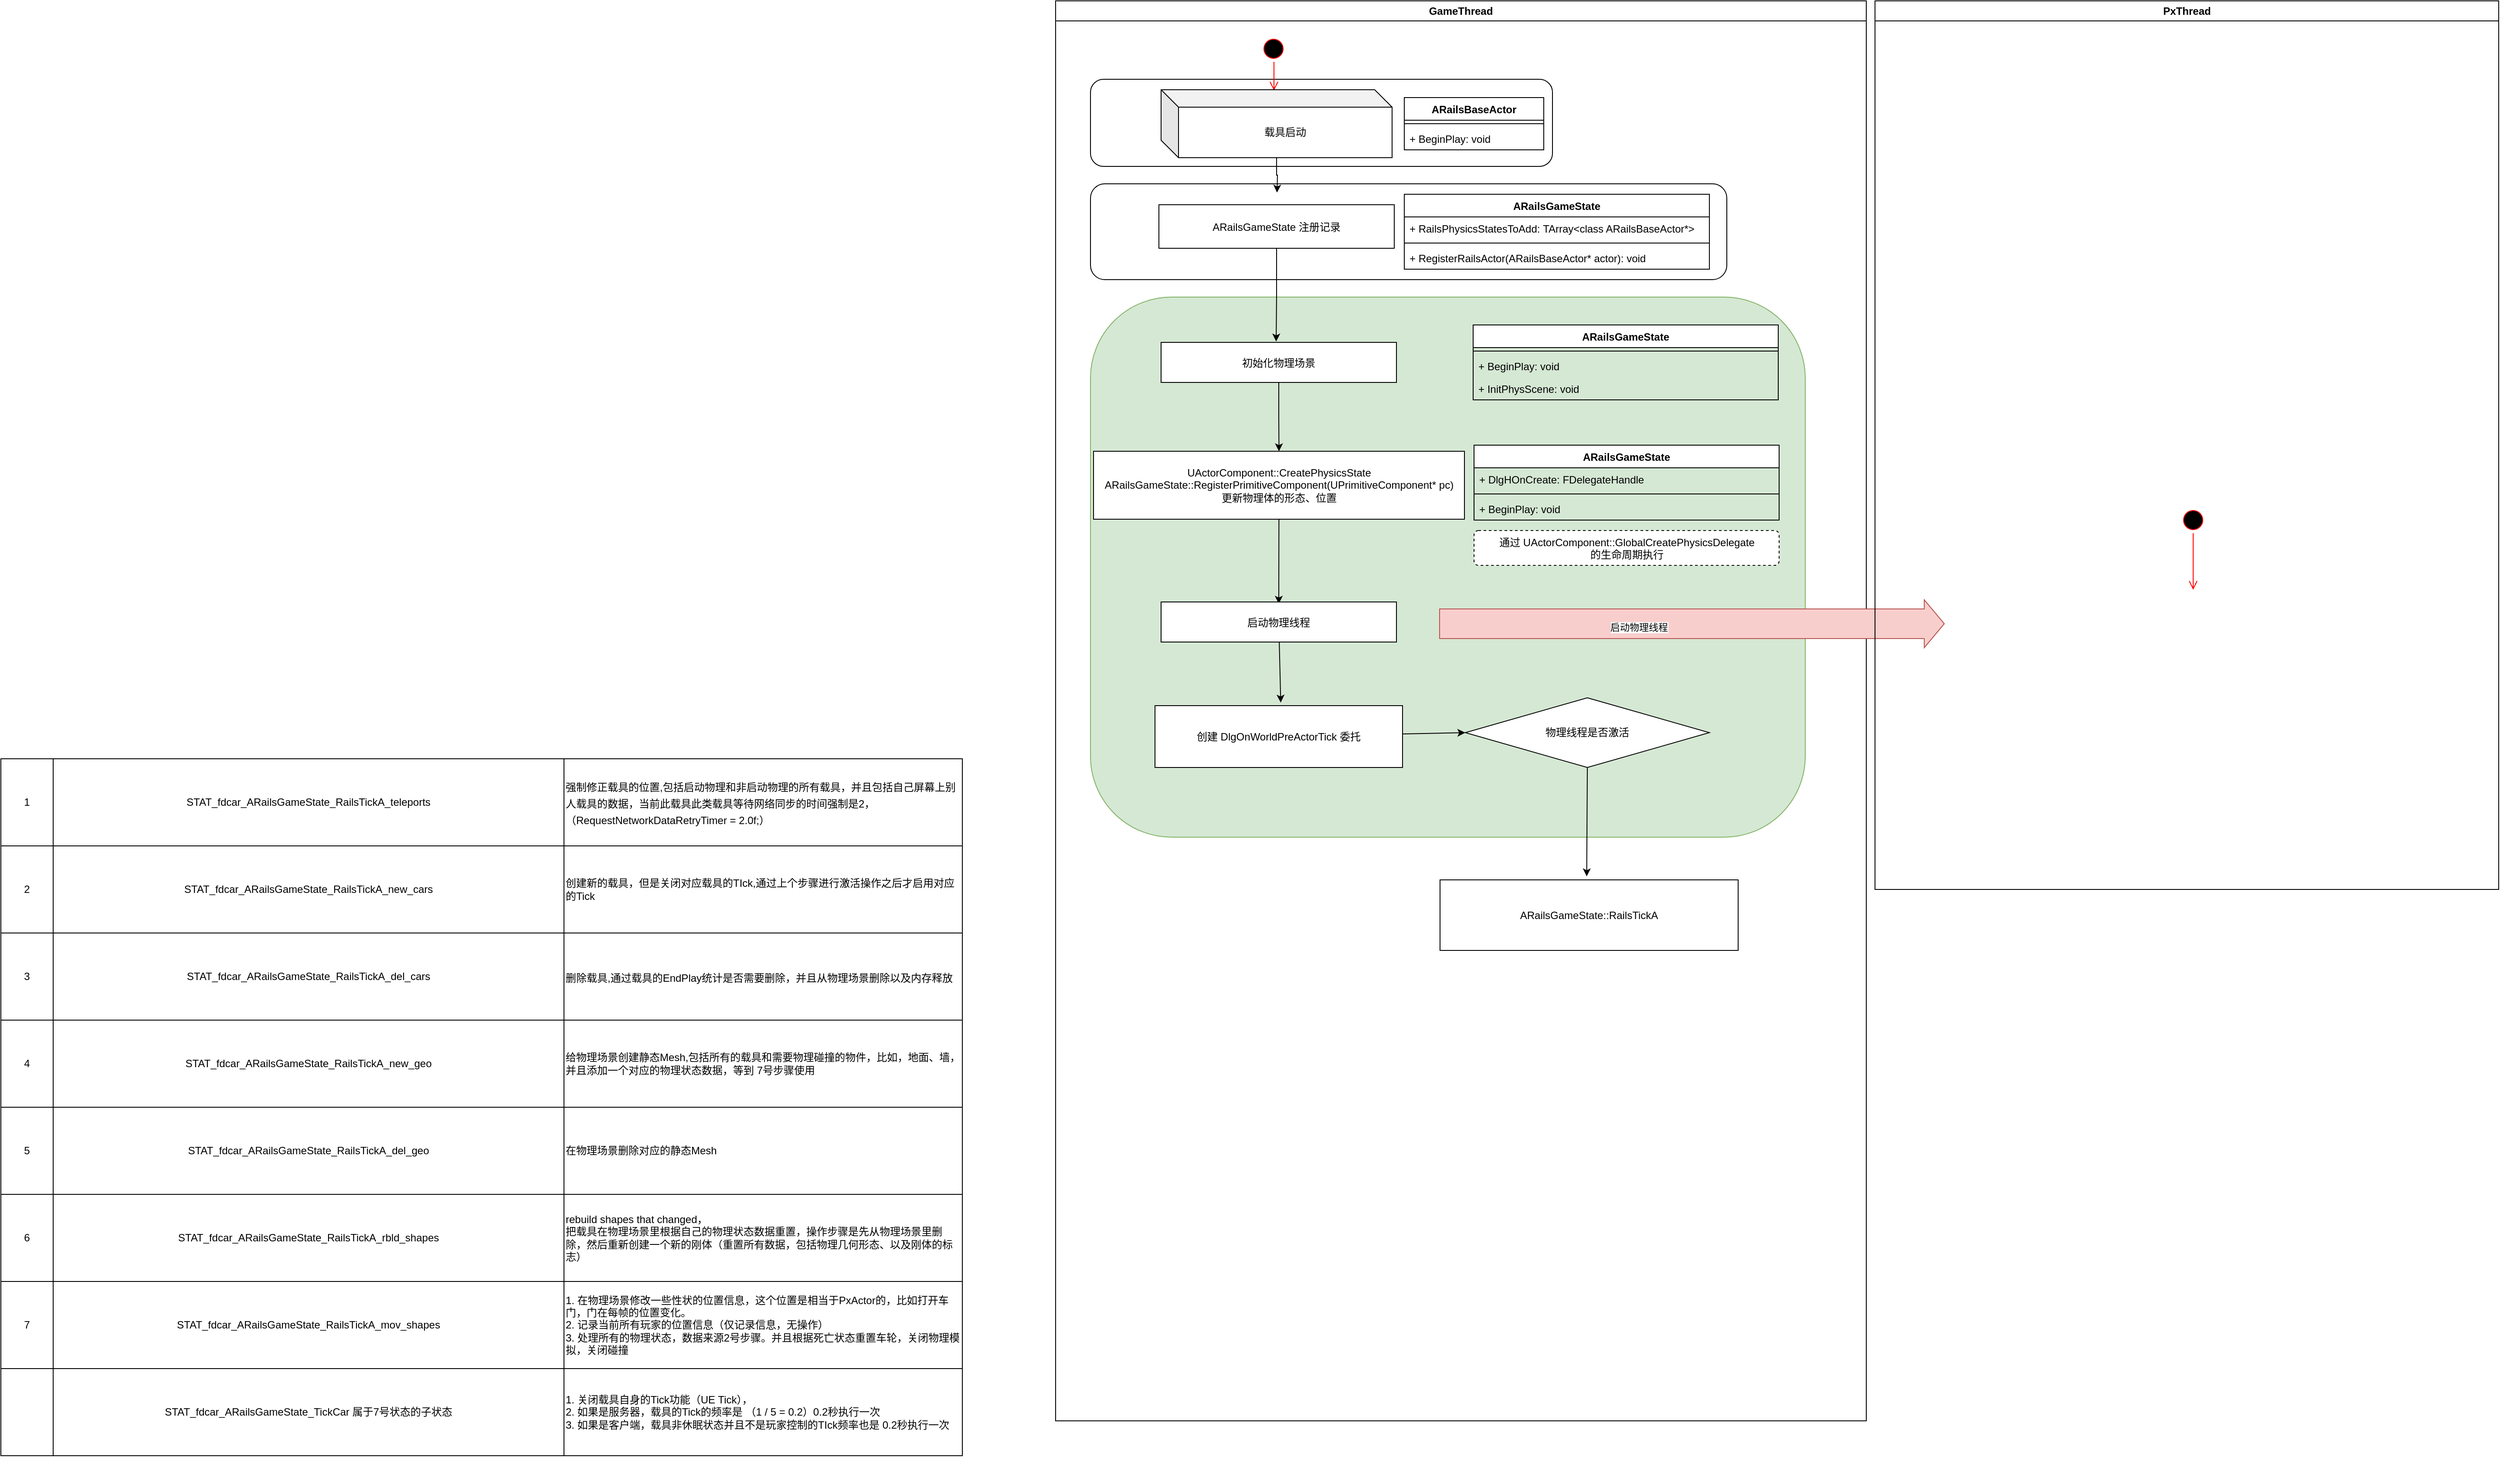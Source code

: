 <mxfile version="20.8.5" type="github">
  <diagram name="Page-1" id="e7e014a7-5840-1c2e-5031-d8a46d1fe8dd">
    <mxGraphModel dx="3163" dy="955" grid="1" gridSize="10" guides="1" tooltips="1" connect="1" arrows="1" fold="1" page="1" pageScale="1" pageWidth="1654" pageHeight="1169" background="none" math="0" shadow="0">
      <root>
        <mxCell id="0" />
        <mxCell id="1" parent="0" />
        <mxCell id="2" value="GameThread" style="swimlane;whiteSpace=wrap" parent="1" vertex="1">
          <mxGeometry x="-140" y="150" width="930" height="1630" as="geometry" />
        </mxCell>
        <mxCell id="wbHjeguqodvjs2tDxC9u-78" value="" style="rounded=1;whiteSpace=wrap;html=1;direction=east;labelBackgroundColor=none;labelBorderColor=none;fillColor=#d5e8d4;strokeColor=#82b366;" parent="2" vertex="1">
          <mxGeometry x="40" y="340" width="820" height="620" as="geometry" />
        </mxCell>
        <mxCell id="wbHjeguqodvjs2tDxC9u-75" value="" style="rounded=1;whiteSpace=wrap;html=1;fontColor=#000000;" parent="2" vertex="1">
          <mxGeometry x="40" y="210" width="730" height="110" as="geometry" />
        </mxCell>
        <mxCell id="wbHjeguqodvjs2tDxC9u-59" value="" style="rounded=1;whiteSpace=wrap;html=1;fontColor=#000000;" parent="2" vertex="1">
          <mxGeometry x="40" y="90" width="530" height="100" as="geometry" />
        </mxCell>
        <mxCell id="5" value="" style="ellipse;shape=startState;fillColor=#000000;strokeColor=#ff0000;" parent="2" vertex="1">
          <mxGeometry x="235" y="40" width="30" height="30" as="geometry" />
        </mxCell>
        <mxCell id="6" value="" style="edgeStyle=elbowEdgeStyle;elbow=horizontal;verticalAlign=bottom;endArrow=open;endSize=8;strokeColor=#FF0000;endFill=1;rounded=0;entryX=0.488;entryY=0.013;entryDx=0;entryDy=0;entryPerimeter=0;" parent="2" source="5" target="wbHjeguqodvjs2tDxC9u-44" edge="1">
          <mxGeometry x="171" y="40" as="geometry">
            <mxPoint x="186.5" y="110" as="targetPoint" />
          </mxGeometry>
        </mxCell>
        <mxCell id="wbHjeguqodvjs2tDxC9u-52" value="" style="edgeStyle=orthogonalEdgeStyle;rounded=0;orthogonalLoop=1;jettySize=auto;html=1;fontColor=#000000;entryX=0.489;entryY=-0.022;entryDx=0;entryDy=0;entryPerimeter=0;verticalAlign=bottom;" parent="2" source="8" target="10" edge="1">
          <mxGeometry relative="1" as="geometry" />
        </mxCell>
        <mxCell id="8" value="ARailsGameState 注册记录" style="" parent="2" vertex="1">
          <mxGeometry x="118.5" y="234" width="270" height="50" as="geometry" />
        </mxCell>
        <mxCell id="wbHjeguqodvjs2tDxC9u-53" value="" style="edgeStyle=orthogonalEdgeStyle;rounded=0;orthogonalLoop=1;jettySize=auto;html=1;fontColor=#000000;" parent="2" source="10" target="wbHjeguqodvjs2tDxC9u-45" edge="1">
          <mxGeometry relative="1" as="geometry" />
        </mxCell>
        <mxCell id="10" value="初始化物理场景" style="" parent="2" vertex="1">
          <mxGeometry x="121" y="392" width="270" height="46" as="geometry" />
        </mxCell>
        <mxCell id="wbHjeguqodvjs2tDxC9u-50" style="edgeStyle=orthogonalEdgeStyle;rounded=0;orthogonalLoop=1;jettySize=auto;html=1;fontColor=#000000;verticalAlign=bottom;" parent="2" source="wbHjeguqodvjs2tDxC9u-44" edge="1">
          <mxGeometry relative="1" as="geometry">
            <mxPoint x="254" y="220" as="targetPoint" />
          </mxGeometry>
        </mxCell>
        <mxCell id="wbHjeguqodvjs2tDxC9u-44" value="载具启动" style="shape=cube;whiteSpace=wrap;html=1;boundedLbl=1;backgroundOutline=1;darkOpacity=0.05;darkOpacity2=0.1;" parent="2" vertex="1">
          <mxGeometry x="121" y="102" width="265" height="78" as="geometry" />
        </mxCell>
        <mxCell id="wbHjeguqodvjs2tDxC9u-107" value="" style="edgeStyle=none;rounded=0;orthogonalLoop=1;jettySize=auto;html=1;fontColor=#000000;entryX=0.5;entryY=0.043;entryDx=0;entryDy=0;entryPerimeter=0;" parent="2" source="wbHjeguqodvjs2tDxC9u-45" target="wbHjeguqodvjs2tDxC9u-106" edge="1">
          <mxGeometry relative="1" as="geometry" />
        </mxCell>
        <mxCell id="wbHjeguqodvjs2tDxC9u-45" value="UActorComponent::CreatePhysicsState&lt;br&gt;ARailsGameState::RegisterPrimitiveComponent(UPrimitiveComponent* pc)&lt;br&gt;更新物理体的形态、位置" style="html=1;fontColor=#000000;" parent="2" vertex="1">
          <mxGeometry x="43.5" y="517" width="425.5" height="78" as="geometry" />
        </mxCell>
        <mxCell id="wbHjeguqodvjs2tDxC9u-54" value="ARailsBaseActor" style="swimlane;fontStyle=1;align=center;verticalAlign=top;childLayout=stackLayout;horizontal=1;startSize=26;horizontalStack=0;resizeParent=1;resizeParentMax=0;resizeLast=0;collapsible=1;marginBottom=0;fontColor=#000000;" parent="2" vertex="1">
          <mxGeometry x="400" y="111" width="160" height="60" as="geometry" />
        </mxCell>
        <mxCell id="wbHjeguqodvjs2tDxC9u-56" value="" style="line;strokeWidth=1;fillColor=none;align=left;verticalAlign=middle;spacingTop=-1;spacingLeft=3;spacingRight=3;rotatable=0;labelPosition=right;points=[];portConstraint=eastwest;strokeColor=inherit;fontColor=#000000;" parent="wbHjeguqodvjs2tDxC9u-54" vertex="1">
          <mxGeometry y="26" width="160" height="8" as="geometry" />
        </mxCell>
        <mxCell id="wbHjeguqodvjs2tDxC9u-57" value="+ BeginPlay: void" style="text;strokeColor=none;fillColor=none;align=left;verticalAlign=top;spacingLeft=4;spacingRight=4;overflow=hidden;rotatable=0;points=[[0,0.5],[1,0.5]];portConstraint=eastwest;fontColor=#000000;" parent="wbHjeguqodvjs2tDxC9u-54" vertex="1">
          <mxGeometry y="34" width="160" height="26" as="geometry" />
        </mxCell>
        <mxCell id="wbHjeguqodvjs2tDxC9u-60" value="ARailsGameState" style="swimlane;fontStyle=1;align=center;verticalAlign=top;childLayout=stackLayout;horizontal=1;startSize=26;horizontalStack=0;resizeParent=1;resizeParentMax=0;resizeLast=0;collapsible=1;marginBottom=0;fontColor=#000000;" parent="2" vertex="1">
          <mxGeometry x="400" y="222" width="350" height="86" as="geometry" />
        </mxCell>
        <mxCell id="wbHjeguqodvjs2tDxC9u-61" value="+ RailsPhysicsStatesToAdd: TArray&lt;class ARailsBaseActor*&gt; " style="text;strokeColor=none;fillColor=none;align=left;verticalAlign=top;spacingLeft=4;spacingRight=4;overflow=hidden;rotatable=0;points=[[0,0.5],[1,0.5]];portConstraint=eastwest;fontColor=#000000;" parent="wbHjeguqodvjs2tDxC9u-60" vertex="1">
          <mxGeometry y="26" width="350" height="26" as="geometry" />
        </mxCell>
        <mxCell id="wbHjeguqodvjs2tDxC9u-62" value="" style="line;strokeWidth=1;fillColor=none;align=left;verticalAlign=middle;spacingTop=-1;spacingLeft=3;spacingRight=3;rotatable=0;labelPosition=right;points=[];portConstraint=eastwest;strokeColor=inherit;fontColor=#000000;" parent="wbHjeguqodvjs2tDxC9u-60" vertex="1">
          <mxGeometry y="52" width="350" height="8" as="geometry" />
        </mxCell>
        <mxCell id="wbHjeguqodvjs2tDxC9u-63" value="+ RegisterRailsActor(ARailsBaseActor* actor): void" style="text;strokeColor=none;fillColor=none;align=left;verticalAlign=top;spacingLeft=4;spacingRight=4;overflow=hidden;rotatable=0;points=[[0,0.5],[1,0.5]];portConstraint=eastwest;fontColor=#000000;" parent="wbHjeguqodvjs2tDxC9u-60" vertex="1">
          <mxGeometry y="60" width="350" height="26" as="geometry" />
        </mxCell>
        <mxCell id="wbHjeguqodvjs2tDxC9u-79" value="ARailsGameState" style="swimlane;fontStyle=1;align=center;verticalAlign=top;childLayout=stackLayout;horizontal=1;startSize=26;horizontalStack=0;resizeParent=1;resizeParentMax=0;resizeLast=0;collapsible=1;marginBottom=0;fontColor=#000000;" parent="2" vertex="1">
          <mxGeometry x="479" y="372" width="350" height="86" as="geometry" />
        </mxCell>
        <mxCell id="wbHjeguqodvjs2tDxC9u-81" value="" style="line;strokeWidth=1;fillColor=none;align=left;verticalAlign=middle;spacingTop=-1;spacingLeft=3;spacingRight=3;rotatable=0;labelPosition=right;points=[];portConstraint=eastwest;strokeColor=inherit;fontColor=#000000;" parent="wbHjeguqodvjs2tDxC9u-79" vertex="1">
          <mxGeometry y="26" width="350" height="8" as="geometry" />
        </mxCell>
        <mxCell id="wbHjeguqodvjs2tDxC9u-82" value="+ BeginPlay: void" style="text;strokeColor=none;fillColor=none;align=left;verticalAlign=top;spacingLeft=4;spacingRight=4;overflow=hidden;rotatable=0;points=[[0,0.5],[1,0.5]];portConstraint=eastwest;fontColor=#000000;" parent="wbHjeguqodvjs2tDxC9u-79" vertex="1">
          <mxGeometry y="34" width="350" height="26" as="geometry" />
        </mxCell>
        <mxCell id="wbHjeguqodvjs2tDxC9u-83" value="+ InitPhysScene: void" style="text;strokeColor=none;fillColor=none;align=left;verticalAlign=top;spacingLeft=4;spacingRight=4;overflow=hidden;rotatable=0;points=[[0,0.5],[1,0.5]];portConstraint=eastwest;fontColor=#000000;" parent="wbHjeguqodvjs2tDxC9u-79" vertex="1">
          <mxGeometry y="60" width="350" height="26" as="geometry" />
        </mxCell>
        <mxCell id="wbHjeguqodvjs2tDxC9u-92" value="ARailsGameState" style="swimlane;fontStyle=1;align=center;verticalAlign=top;childLayout=stackLayout;horizontal=1;startSize=26;horizontalStack=0;resizeParent=1;resizeParentMax=0;resizeLast=0;collapsible=1;marginBottom=0;fontColor=#000000;" parent="2" vertex="1">
          <mxGeometry x="480" y="510" width="350" height="86" as="geometry" />
        </mxCell>
        <mxCell id="wbHjeguqodvjs2tDxC9u-93" value="+ DlgHOnCreate: FDelegateHandle" style="text;strokeColor=none;fillColor=none;align=left;verticalAlign=top;spacingLeft=4;spacingRight=4;overflow=hidden;rotatable=0;points=[[0,0.5],[1,0.5]];portConstraint=eastwest;fontColor=#000000;" parent="wbHjeguqodvjs2tDxC9u-92" vertex="1">
          <mxGeometry y="26" width="350" height="26" as="geometry" />
        </mxCell>
        <mxCell id="wbHjeguqodvjs2tDxC9u-94" value="" style="line;strokeWidth=1;fillColor=none;align=left;verticalAlign=middle;spacingTop=-1;spacingLeft=3;spacingRight=3;rotatable=0;labelPosition=right;points=[];portConstraint=eastwest;strokeColor=inherit;fontColor=#000000;" parent="wbHjeguqodvjs2tDxC9u-92" vertex="1">
          <mxGeometry y="52" width="350" height="8" as="geometry" />
        </mxCell>
        <mxCell id="wbHjeguqodvjs2tDxC9u-95" value="+ BeginPlay: void" style="text;strokeColor=none;fillColor=none;align=left;verticalAlign=top;spacingLeft=4;spacingRight=4;overflow=hidden;rotatable=0;points=[[0,0.5],[1,0.5]];portConstraint=eastwest;fontColor=#000000;" parent="wbHjeguqodvjs2tDxC9u-92" vertex="1">
          <mxGeometry y="60" width="350" height="26" as="geometry" />
        </mxCell>
        <mxCell id="wbHjeguqodvjs2tDxC9u-96" value="通过&amp;nbsp;UActorComponent::GlobalCreatePhysicsDelegate&lt;br&gt;的生命周期执行" style="html=1;align=center;verticalAlign=top;rounded=1;absoluteArcSize=1;arcSize=10;dashed=1;fontColor=#000000;" parent="2" vertex="1">
          <mxGeometry x="480" y="608" width="350" height="40" as="geometry" />
        </mxCell>
        <mxCell id="wbHjeguqodvjs2tDxC9u-118" value="" style="edgeStyle=none;rounded=0;orthogonalLoop=1;jettySize=auto;html=1;fontColor=#000000;entryX=0.508;entryY=-0.05;entryDx=0;entryDy=0;entryPerimeter=0;" parent="2" source="wbHjeguqodvjs2tDxC9u-106" target="wbHjeguqodvjs2tDxC9u-117" edge="1">
          <mxGeometry relative="1" as="geometry" />
        </mxCell>
        <mxCell id="wbHjeguqodvjs2tDxC9u-106" value="启动物理线程" style="" parent="2" vertex="1">
          <mxGeometry x="121" y="690" width="270" height="46" as="geometry" />
        </mxCell>
        <mxCell id="wbHjeguqodvjs2tDxC9u-114" value="" style="shape=flexArrow;endArrow=classic;html=1;rounded=0;fontColor=#000000;width=34;endSize=7.33;fillColor=#f8cecc;strokeColor=#b85450;" parent="2" edge="1">
          <mxGeometry width="50" height="50" relative="1" as="geometry">
            <mxPoint x="440" y="715" as="sourcePoint" />
            <mxPoint x="1020" y="715" as="targetPoint" />
          </mxGeometry>
        </mxCell>
        <mxCell id="wbHjeguqodvjs2tDxC9u-115" value="启动物理线程" style="edgeLabel;html=1;align=center;verticalAlign=middle;resizable=0;points=[];fontColor=#000000;" parent="wbHjeguqodvjs2tDxC9u-114" vertex="1" connectable="0">
          <mxGeometry x="-0.21" y="-4" relative="1" as="geometry">
            <mxPoint as="offset" />
          </mxGeometry>
        </mxCell>
        <mxCell id="wbHjeguqodvjs2tDxC9u-120" value="" style="edgeStyle=none;rounded=0;orthogonalLoop=1;jettySize=auto;html=1;fontColor=#000000;entryX=0;entryY=0.5;entryDx=0;entryDy=0;" parent="2" source="wbHjeguqodvjs2tDxC9u-117" target="wbHjeguqodvjs2tDxC9u-119" edge="1">
          <mxGeometry relative="1" as="geometry">
            <mxPoint x="478" y="844.5" as="targetPoint" />
          </mxGeometry>
        </mxCell>
        <mxCell id="wbHjeguqodvjs2tDxC9u-117" value="创建 DlgOnWorldPreActorTick 委托" style="whiteSpace=wrap;html=1;fillColor=rgb(255, 255, 255);" parent="2" vertex="1">
          <mxGeometry x="114" y="809" width="284" height="71" as="geometry" />
        </mxCell>
        <mxCell id="wbHjeguqodvjs2tDxC9u-121" value="" style="edgeStyle=none;rounded=0;orthogonalLoop=1;jettySize=auto;html=1;fontColor=#000000;entryX=0.492;entryY=-0.05;entryDx=0;entryDy=0;entryPerimeter=0;exitX=0.5;exitY=1;exitDx=0;exitDy=0;" parent="2" source="wbHjeguqodvjs2tDxC9u-119" target="wbHjeguqodvjs2tDxC9u-122" edge="1">
          <mxGeometry relative="1" as="geometry">
            <mxPoint x="610" y="960" as="targetPoint" />
          </mxGeometry>
        </mxCell>
        <mxCell id="wbHjeguqodvjs2tDxC9u-119" value="物理线程是否激活" style="rhombus;whiteSpace=wrap;html=1;labelBackgroundColor=none;labelBorderColor=none;fontColor=#000000;" parent="2" vertex="1">
          <mxGeometry x="470" y="800" width="280" height="80" as="geometry" />
        </mxCell>
        <mxCell id="wbHjeguqodvjs2tDxC9u-122" value="ARailsGameState::RailsTickA" style="whiteSpace=wrap;html=1;fillColor=rgb(255, 255, 255);fontColor=#000000;labelBackgroundColor=none;labelBorderColor=none;align=center;" parent="2" vertex="1">
          <mxGeometry x="441" y="1009" width="342" height="81" as="geometry" />
        </mxCell>
        <mxCell id="3" value="PxThread" style="swimlane;whiteSpace=wrap" parent="1" vertex="1">
          <mxGeometry x="800" y="150" width="715.5" height="1020" as="geometry" />
        </mxCell>
        <mxCell id="13" value="" style="ellipse;shape=startState;fillColor=#000000;strokeColor=#ff0000;" parent="3" vertex="1">
          <mxGeometry x="350" y="581" width="30" height="30" as="geometry" />
        </mxCell>
        <mxCell id="14" value="" style="edgeStyle=elbowEdgeStyle;elbow=horizontal;verticalAlign=bottom;endArrow=open;endSize=8;strokeColor=#FF0000;endFill=1;rounded=0" parent="3" source="13" edge="1">
          <mxGeometry x="330" y="561" as="geometry">
            <mxPoint x="365" y="676" as="targetPoint" />
          </mxGeometry>
        </mxCell>
        <mxCell id="x4Ofn-lIwSmjH5Ii23ha-21" value="" style="shape=table;startSize=0;container=1;collapsible=0;childLayout=tableLayout;fontSize=16;" parent="1" vertex="1">
          <mxGeometry x="-1350" y="1020" width="1103" height="800" as="geometry" />
        </mxCell>
        <mxCell id="x4Ofn-lIwSmjH5Ii23ha-22" value="" style="shape=tableRow;horizontal=0;startSize=0;swimlaneHead=0;swimlaneBody=0;strokeColor=inherit;top=0;left=0;bottom=0;right=0;collapsible=0;dropTarget=0;fillColor=none;points=[[0,0.5],[1,0.5]];portConstraint=eastwest;fontSize=16;" parent="x4Ofn-lIwSmjH5Ii23ha-21" vertex="1">
          <mxGeometry width="1103" height="100" as="geometry" />
        </mxCell>
        <mxCell id="FNyUqGdwHOKe_9VwY6Nw-17" value="1" style="shape=partialRectangle;html=1;whiteSpace=wrap;connectable=0;strokeColor=inherit;overflow=hidden;fillColor=none;top=0;left=0;bottom=0;right=0;pointerEvents=1;fontSize=12;" vertex="1" parent="x4Ofn-lIwSmjH5Ii23ha-22">
          <mxGeometry width="60" height="100" as="geometry">
            <mxRectangle width="60" height="100" as="alternateBounds" />
          </mxGeometry>
        </mxCell>
        <mxCell id="x4Ofn-lIwSmjH5Ii23ha-23" value="STAT_fdcar_ARailsGameState_RailsTickA_teleports" style="shape=partialRectangle;html=1;whiteSpace=wrap;connectable=0;strokeColor=inherit;overflow=hidden;fillColor=none;top=0;left=0;bottom=0;right=0;pointerEvents=1;fontSize=12;" parent="x4Ofn-lIwSmjH5Ii23ha-22" vertex="1">
          <mxGeometry x="60" width="586" height="100" as="geometry">
            <mxRectangle width="586" height="100" as="alternateBounds" />
          </mxGeometry>
        </mxCell>
        <mxCell id="x4Ofn-lIwSmjH5Ii23ha-24" value="&lt;font style=&quot;font-size: 12px;&quot;&gt;强制修正载具的位置,包括启动物理和非启动物理的所有载具，并且包括自己屏幕上别人载具的数据，当前此载具此类载具等待网络同步的时间强制是2，（RequestNetworkDataRetryTimer = 2.0f;）&lt;/font&gt;" style="shape=partialRectangle;html=1;whiteSpace=wrap;connectable=0;strokeColor=inherit;overflow=hidden;fillColor=none;top=0;left=0;bottom=0;right=0;pointerEvents=1;fontSize=16;align=left;" parent="x4Ofn-lIwSmjH5Ii23ha-22" vertex="1">
          <mxGeometry x="646" width="457" height="100" as="geometry">
            <mxRectangle width="457" height="100" as="alternateBounds" />
          </mxGeometry>
        </mxCell>
        <mxCell id="x4Ofn-lIwSmjH5Ii23ha-26" value="" style="shape=tableRow;horizontal=0;startSize=0;swimlaneHead=0;swimlaneBody=0;strokeColor=inherit;top=0;left=0;bottom=0;right=0;collapsible=0;dropTarget=0;fillColor=none;points=[[0,0.5],[1,0.5]];portConstraint=eastwest;fontSize=12;" parent="x4Ofn-lIwSmjH5Ii23ha-21" vertex="1">
          <mxGeometry y="100" width="1103" height="100" as="geometry" />
        </mxCell>
        <mxCell id="FNyUqGdwHOKe_9VwY6Nw-18" value="2" style="shape=partialRectangle;html=1;whiteSpace=wrap;connectable=0;strokeColor=inherit;overflow=hidden;fillColor=none;top=0;left=0;bottom=0;right=0;pointerEvents=1;fontSize=12;" vertex="1" parent="x4Ofn-lIwSmjH5Ii23ha-26">
          <mxGeometry width="60" height="100" as="geometry">
            <mxRectangle width="60" height="100" as="alternateBounds" />
          </mxGeometry>
        </mxCell>
        <mxCell id="x4Ofn-lIwSmjH5Ii23ha-27" value="STAT_fdcar_ARailsGameState_RailsTickA_new_cars" style="shape=partialRectangle;html=1;whiteSpace=wrap;connectable=0;strokeColor=inherit;overflow=hidden;fillColor=none;top=0;left=0;bottom=0;right=0;pointerEvents=1;fontSize=12;" parent="x4Ofn-lIwSmjH5Ii23ha-26" vertex="1">
          <mxGeometry x="60" width="586" height="100" as="geometry">
            <mxRectangle width="586" height="100" as="alternateBounds" />
          </mxGeometry>
        </mxCell>
        <mxCell id="x4Ofn-lIwSmjH5Ii23ha-28" value="&lt;font style=&quot;font-size: 12px;&quot;&gt;创建新的载具，但是关闭对应载具的TIck,通过上个步骤进行激活操作之后才启用对应的Tick&lt;/font&gt;" style="shape=partialRectangle;html=1;whiteSpace=wrap;connectable=0;strokeColor=inherit;overflow=hidden;fillColor=none;top=0;left=0;bottom=0;right=0;pointerEvents=1;fontSize=12;align=left;" parent="x4Ofn-lIwSmjH5Ii23ha-26" vertex="1">
          <mxGeometry x="646" width="457" height="100" as="geometry">
            <mxRectangle width="457" height="100" as="alternateBounds" />
          </mxGeometry>
        </mxCell>
        <mxCell id="x4Ofn-lIwSmjH5Ii23ha-30" value="" style="shape=tableRow;horizontal=0;startSize=0;swimlaneHead=0;swimlaneBody=0;strokeColor=inherit;top=0;left=0;bottom=0;right=0;collapsible=0;dropTarget=0;fillColor=none;points=[[0,0.5],[1,0.5]];portConstraint=eastwest;fontSize=16;" parent="x4Ofn-lIwSmjH5Ii23ha-21" vertex="1">
          <mxGeometry y="200" width="1103" height="100" as="geometry" />
        </mxCell>
        <mxCell id="FNyUqGdwHOKe_9VwY6Nw-19" value="3" style="shape=partialRectangle;html=1;whiteSpace=wrap;connectable=0;strokeColor=inherit;overflow=hidden;fillColor=none;top=0;left=0;bottom=0;right=0;pointerEvents=1;fontSize=12;" vertex="1" parent="x4Ofn-lIwSmjH5Ii23ha-30">
          <mxGeometry width="60" height="100" as="geometry">
            <mxRectangle width="60" height="100" as="alternateBounds" />
          </mxGeometry>
        </mxCell>
        <mxCell id="x4Ofn-lIwSmjH5Ii23ha-31" value="STAT_fdcar_ARailsGameState_RailsTickA_del_cars" style="shape=partialRectangle;html=1;whiteSpace=wrap;connectable=0;strokeColor=inherit;overflow=hidden;fillColor=none;top=0;left=0;bottom=0;right=0;pointerEvents=1;fontSize=12;" parent="x4Ofn-lIwSmjH5Ii23ha-30" vertex="1">
          <mxGeometry x="60" width="586" height="100" as="geometry">
            <mxRectangle width="586" height="100" as="alternateBounds" />
          </mxGeometry>
        </mxCell>
        <mxCell id="x4Ofn-lIwSmjH5Ii23ha-32" value="&lt;font style=&quot;font-size: 12px;&quot;&gt;删除载具,通过载具的EndPlay统计是否需要删除，并且从物理场景删除以及内存释放&lt;/font&gt;" style="shape=partialRectangle;html=1;whiteSpace=wrap;connectable=0;strokeColor=inherit;overflow=hidden;fillColor=none;top=0;left=0;bottom=0;right=0;pointerEvents=1;fontSize=16;align=left;" parent="x4Ofn-lIwSmjH5Ii23ha-30" vertex="1">
          <mxGeometry x="646" width="457" height="100" as="geometry">
            <mxRectangle width="457" height="100" as="alternateBounds" />
          </mxGeometry>
        </mxCell>
        <mxCell id="x4Ofn-lIwSmjH5Ii23ha-34" style="shape=tableRow;horizontal=0;startSize=0;swimlaneHead=0;swimlaneBody=0;strokeColor=inherit;top=0;left=0;bottom=0;right=0;collapsible=0;dropTarget=0;fillColor=none;points=[[0,0.5],[1,0.5]];portConstraint=eastwest;fontSize=16;" parent="x4Ofn-lIwSmjH5Ii23ha-21" vertex="1">
          <mxGeometry y="300" width="1103" height="100" as="geometry" />
        </mxCell>
        <mxCell id="FNyUqGdwHOKe_9VwY6Nw-20" value="4" style="shape=partialRectangle;html=1;whiteSpace=wrap;connectable=0;strokeColor=inherit;overflow=hidden;fillColor=none;top=0;left=0;bottom=0;right=0;pointerEvents=1;fontSize=12;" vertex="1" parent="x4Ofn-lIwSmjH5Ii23ha-34">
          <mxGeometry width="60" height="100" as="geometry">
            <mxRectangle width="60" height="100" as="alternateBounds" />
          </mxGeometry>
        </mxCell>
        <mxCell id="x4Ofn-lIwSmjH5Ii23ha-35" value="STAT_fdcar_ARailsGameState_RailsTickA_new_geo" style="shape=partialRectangle;html=1;whiteSpace=wrap;connectable=0;strokeColor=inherit;overflow=hidden;fillColor=none;top=0;left=0;bottom=0;right=0;pointerEvents=1;fontSize=12;" parent="x4Ofn-lIwSmjH5Ii23ha-34" vertex="1">
          <mxGeometry x="60" width="586" height="100" as="geometry">
            <mxRectangle width="586" height="100" as="alternateBounds" />
          </mxGeometry>
        </mxCell>
        <mxCell id="x4Ofn-lIwSmjH5Ii23ha-36" value="给物理场景创建静态Mesh,包括所有的载具和需要物理碰撞的物件，比如，地面、墙，并且添加一个对应的物理状态数据，等到 7号步骤使用" style="shape=partialRectangle;html=1;whiteSpace=wrap;connectable=0;strokeColor=inherit;overflow=hidden;fillColor=none;top=0;left=0;bottom=0;right=0;pointerEvents=1;fontSize=12;align=left;" parent="x4Ofn-lIwSmjH5Ii23ha-34" vertex="1">
          <mxGeometry x="646" width="457" height="100" as="geometry">
            <mxRectangle width="457" height="100" as="alternateBounds" />
          </mxGeometry>
        </mxCell>
        <mxCell id="x4Ofn-lIwSmjH5Ii23ha-37" style="shape=tableRow;horizontal=0;startSize=0;swimlaneHead=0;swimlaneBody=0;strokeColor=inherit;top=0;left=0;bottom=0;right=0;collapsible=0;dropTarget=0;fillColor=none;points=[[0,0.5],[1,0.5]];portConstraint=eastwest;fontSize=16;" parent="x4Ofn-lIwSmjH5Ii23ha-21" vertex="1">
          <mxGeometry y="400" width="1103" height="100" as="geometry" />
        </mxCell>
        <mxCell id="FNyUqGdwHOKe_9VwY6Nw-21" value="5" style="shape=partialRectangle;html=1;whiteSpace=wrap;connectable=0;strokeColor=inherit;overflow=hidden;fillColor=none;top=0;left=0;bottom=0;right=0;pointerEvents=1;fontSize=12;" vertex="1" parent="x4Ofn-lIwSmjH5Ii23ha-37">
          <mxGeometry width="60" height="100" as="geometry">
            <mxRectangle width="60" height="100" as="alternateBounds" />
          </mxGeometry>
        </mxCell>
        <mxCell id="x4Ofn-lIwSmjH5Ii23ha-38" value="STAT_fdcar_ARailsGameState_RailsTickA_del_geo" style="shape=partialRectangle;html=1;whiteSpace=wrap;connectable=0;strokeColor=inherit;overflow=hidden;fillColor=none;top=0;left=0;bottom=0;right=0;pointerEvents=1;fontSize=12;" parent="x4Ofn-lIwSmjH5Ii23ha-37" vertex="1">
          <mxGeometry x="60" width="586" height="100" as="geometry">
            <mxRectangle width="586" height="100" as="alternateBounds" />
          </mxGeometry>
        </mxCell>
        <mxCell id="x4Ofn-lIwSmjH5Ii23ha-39" value="在物理场景删除对应的静态Mesh" style="shape=partialRectangle;html=1;whiteSpace=wrap;connectable=0;strokeColor=inherit;overflow=hidden;fillColor=none;top=0;left=0;bottom=0;right=0;pointerEvents=1;fontSize=12;align=left;" parent="x4Ofn-lIwSmjH5Ii23ha-37" vertex="1">
          <mxGeometry x="646" width="457" height="100" as="geometry">
            <mxRectangle width="457" height="100" as="alternateBounds" />
          </mxGeometry>
        </mxCell>
        <mxCell id="x4Ofn-lIwSmjH5Ii23ha-40" style="shape=tableRow;horizontal=0;startSize=0;swimlaneHead=0;swimlaneBody=0;strokeColor=inherit;top=0;left=0;bottom=0;right=0;collapsible=0;dropTarget=0;fillColor=none;points=[[0,0.5],[1,0.5]];portConstraint=eastwest;fontSize=16;" parent="x4Ofn-lIwSmjH5Ii23ha-21" vertex="1">
          <mxGeometry y="500" width="1103" height="100" as="geometry" />
        </mxCell>
        <mxCell id="FNyUqGdwHOKe_9VwY6Nw-22" value="6" style="shape=partialRectangle;html=1;whiteSpace=wrap;connectable=0;strokeColor=inherit;overflow=hidden;fillColor=none;top=0;left=0;bottom=0;right=0;pointerEvents=1;fontSize=12;" vertex="1" parent="x4Ofn-lIwSmjH5Ii23ha-40">
          <mxGeometry width="60" height="100" as="geometry">
            <mxRectangle width="60" height="100" as="alternateBounds" />
          </mxGeometry>
        </mxCell>
        <mxCell id="x4Ofn-lIwSmjH5Ii23ha-41" value="STAT_fdcar_ARailsGameState_RailsTickA_rbld_shapes" style="shape=partialRectangle;html=1;whiteSpace=wrap;connectable=0;strokeColor=inherit;overflow=hidden;fillColor=none;top=0;left=0;bottom=0;right=0;pointerEvents=1;fontSize=12;" parent="x4Ofn-lIwSmjH5Ii23ha-40" vertex="1">
          <mxGeometry x="60" width="586" height="100" as="geometry">
            <mxRectangle width="586" height="100" as="alternateBounds" />
          </mxGeometry>
        </mxCell>
        <mxCell id="x4Ofn-lIwSmjH5Ii23ha-42" value="rebuild shapes that changed，&lt;br&gt;把载具在物理场景里根据自己的物理状态数据重置，操作步骤是先从物理场景里删除，然后重新创建一个新的刚体（重置所有数据，包括物理几何形态、以及刚体的标志）" style="shape=partialRectangle;html=1;whiteSpace=wrap;connectable=0;strokeColor=inherit;overflow=hidden;fillColor=none;top=0;left=0;bottom=0;right=0;pointerEvents=1;fontSize=12;align=left;" parent="x4Ofn-lIwSmjH5Ii23ha-40" vertex="1">
          <mxGeometry x="646" width="457" height="100" as="geometry">
            <mxRectangle width="457" height="100" as="alternateBounds" />
          </mxGeometry>
        </mxCell>
        <mxCell id="x4Ofn-lIwSmjH5Ii23ha-43" style="shape=tableRow;horizontal=0;startSize=0;swimlaneHead=0;swimlaneBody=0;strokeColor=inherit;top=0;left=0;bottom=0;right=0;collapsible=0;dropTarget=0;fillColor=none;points=[[0,0.5],[1,0.5]];portConstraint=eastwest;fontSize=16;" parent="x4Ofn-lIwSmjH5Ii23ha-21" vertex="1">
          <mxGeometry y="600" width="1103" height="100" as="geometry" />
        </mxCell>
        <mxCell id="FNyUqGdwHOKe_9VwY6Nw-23" value="7" style="shape=partialRectangle;html=1;whiteSpace=wrap;connectable=0;strokeColor=inherit;overflow=hidden;fillColor=none;top=0;left=0;bottom=0;right=0;pointerEvents=1;fontSize=12;" vertex="1" parent="x4Ofn-lIwSmjH5Ii23ha-43">
          <mxGeometry width="60" height="100" as="geometry">
            <mxRectangle width="60" height="100" as="alternateBounds" />
          </mxGeometry>
        </mxCell>
        <mxCell id="x4Ofn-lIwSmjH5Ii23ha-44" value="STAT_fdcar_ARailsGameState_RailsTickA_mov_shapes" style="shape=partialRectangle;html=1;whiteSpace=wrap;connectable=0;strokeColor=inherit;overflow=hidden;fillColor=none;top=0;left=0;bottom=0;right=0;pointerEvents=1;fontSize=12;" parent="x4Ofn-lIwSmjH5Ii23ha-43" vertex="1">
          <mxGeometry x="60" width="586" height="100" as="geometry">
            <mxRectangle width="586" height="100" as="alternateBounds" />
          </mxGeometry>
        </mxCell>
        <mxCell id="x4Ofn-lIwSmjH5Ii23ha-45" value="1. 在物理场景修改一些性状的位置信息，这个位置是相当于PxActor的，比如打开车门，门在每帧的位置变化。&lt;br&gt;2. 记录当前所有玩家的位置信息（仅记录信息，无操作）&lt;br&gt;3. 处理所有的物理状态，数据来源2号步骤。并且根据死亡状态重置车轮，关闭物理模拟，关闭碰撞" style="shape=partialRectangle;html=1;whiteSpace=wrap;connectable=0;strokeColor=inherit;overflow=hidden;fillColor=none;top=0;left=0;bottom=0;right=0;pointerEvents=1;fontSize=12;align=left;" parent="x4Ofn-lIwSmjH5Ii23ha-43" vertex="1">
          <mxGeometry x="646" width="457" height="100" as="geometry">
            <mxRectangle width="457" height="100" as="alternateBounds" />
          </mxGeometry>
        </mxCell>
        <mxCell id="FNyUqGdwHOKe_9VwY6Nw-14" style="shape=tableRow;horizontal=0;startSize=0;swimlaneHead=0;swimlaneBody=0;strokeColor=inherit;top=0;left=0;bottom=0;right=0;collapsible=0;dropTarget=0;fillColor=none;points=[[0,0.5],[1,0.5]];portConstraint=eastwest;fontSize=16;" vertex="1" parent="x4Ofn-lIwSmjH5Ii23ha-21">
          <mxGeometry y="700" width="1103" height="100" as="geometry" />
        </mxCell>
        <mxCell id="FNyUqGdwHOKe_9VwY6Nw-24" value="" style="shape=partialRectangle;html=1;whiteSpace=wrap;connectable=0;strokeColor=inherit;overflow=hidden;fillColor=none;top=0;left=0;bottom=0;right=0;pointerEvents=1;fontSize=12;" vertex="1" parent="FNyUqGdwHOKe_9VwY6Nw-14">
          <mxGeometry width="60" height="100" as="geometry">
            <mxRectangle width="60" height="100" as="alternateBounds" />
          </mxGeometry>
        </mxCell>
        <mxCell id="FNyUqGdwHOKe_9VwY6Nw-15" value="STAT_fdcar_ARailsGameState_TickCar 属于7号状态的子状态" style="shape=partialRectangle;html=1;whiteSpace=wrap;connectable=0;strokeColor=inherit;overflow=hidden;fillColor=none;top=0;left=0;bottom=0;right=0;pointerEvents=1;fontSize=12;" vertex="1" parent="FNyUqGdwHOKe_9VwY6Nw-14">
          <mxGeometry x="60" width="586" height="100" as="geometry">
            <mxRectangle width="586" height="100" as="alternateBounds" />
          </mxGeometry>
        </mxCell>
        <mxCell id="FNyUqGdwHOKe_9VwY6Nw-16" value="1. 关闭载具自身的Tick功能（UE Tick），&lt;br&gt;2. 如果是服务器，载具的Tick的频率是 （1 / 5 = 0.2）0.2秒执行一次&lt;br&gt;3. 如果是客户端，载具非休眠状态并且不是玩家控制的TIck频率也是 0.2秒执行一次" style="shape=partialRectangle;html=1;whiteSpace=wrap;connectable=0;strokeColor=inherit;overflow=hidden;fillColor=none;top=0;left=0;bottom=0;right=0;pointerEvents=1;fontSize=12;align=left;" vertex="1" parent="FNyUqGdwHOKe_9VwY6Nw-14">
          <mxGeometry x="646" width="457" height="100" as="geometry">
            <mxRectangle width="457" height="100" as="alternateBounds" />
          </mxGeometry>
        </mxCell>
      </root>
    </mxGraphModel>
  </diagram>
</mxfile>
